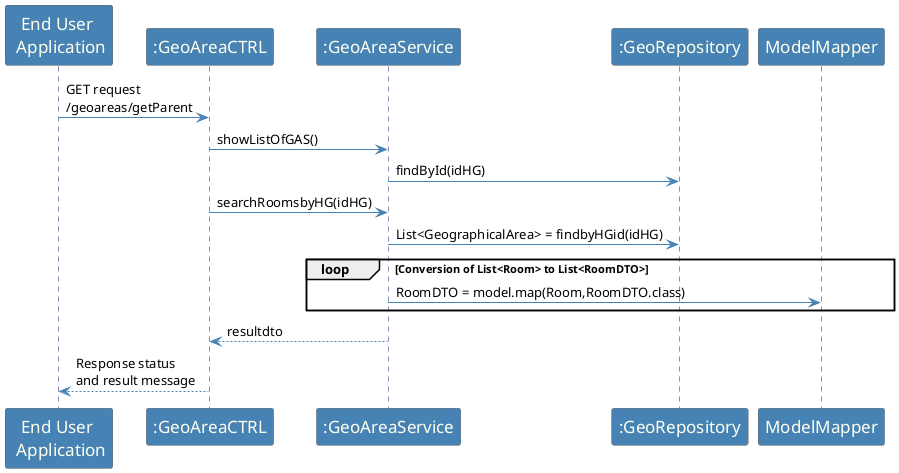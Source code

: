 @startuml

skinparam sequence {
	ArrowColor SteelBlue
	ActorBorderColor Dimgray
	LifeLineBorderColor MidnightBlue
	LifeLineBackgroundColor #A9DCDF

	ParticipantBorderColor Dimgray
	ParticipantBackgroundColor SteelBlue
	ParticipantFontName Calibri Bold
	ParticipantFontSize 17
	ParticipantFontColor Ivory

	ActorBackgroundColor SteelBlue
	ActorFontColor MidnightBlue
	ActorFontSize 17
	ActorFontName Aapex
}

skinparam note {
BorderColor SteelBlue
}

"End User \n Application" -> ":GeoAreaCTRL": GET request \n/geoareas/getParent

":GeoAreaCTRL" -> ":GeoAreaService" : showListOfGAS()

":GeoAreaService" -> ":GeoRepository" : findById(idHG)

":GeoAreaCTRL" -> ":GeoAreaService" : searchRoomsbyHG(idHG)

":GeoAreaService" -> ":GeoRepository" : List<GeographicalArea> = findbyHGid(idHG)

loop  Conversion of List<Room> to List<RoomDTO>
":GeoAreaService" -> "ModelMapper": RoomDTO = model.map(Room,RoomDTO.class)
end
":GeoAreaService" --> ":GeoAreaCTRL" : resultdto

":GeoAreaCTRL" --> "End User \n Application" : Response status \nand result message
@enduml